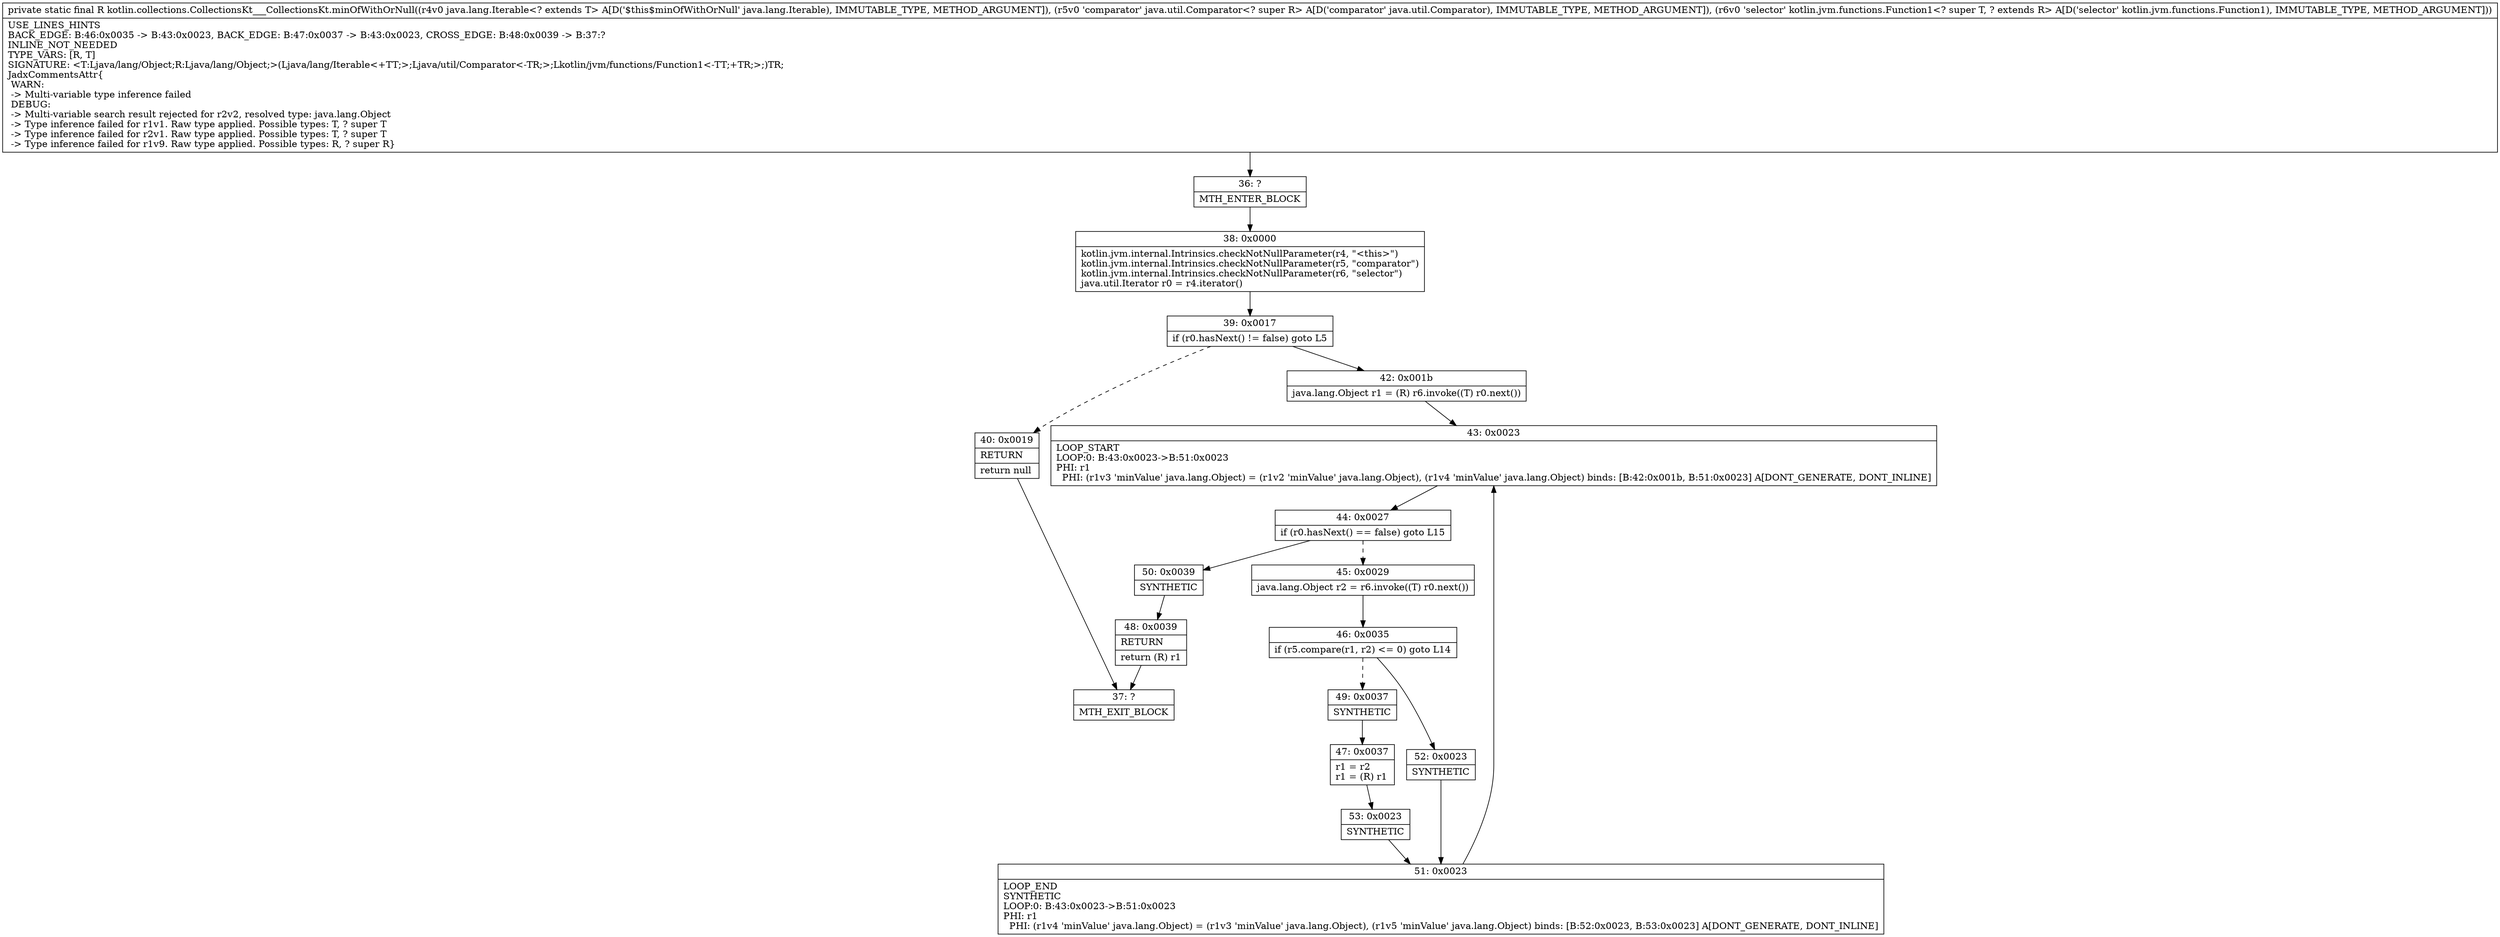 digraph "CFG forkotlin.collections.CollectionsKt___CollectionsKt.minOfWithOrNull(Ljava\/lang\/Iterable;Ljava\/util\/Comparator;Lkotlin\/jvm\/functions\/Function1;)Ljava\/lang\/Object;" {
Node_36 [shape=record,label="{36\:\ ?|MTH_ENTER_BLOCK\l}"];
Node_38 [shape=record,label="{38\:\ 0x0000|kotlin.jvm.internal.Intrinsics.checkNotNullParameter(r4, \"\<this\>\")\lkotlin.jvm.internal.Intrinsics.checkNotNullParameter(r5, \"comparator\")\lkotlin.jvm.internal.Intrinsics.checkNotNullParameter(r6, \"selector\")\ljava.util.Iterator r0 = r4.iterator()\l}"];
Node_39 [shape=record,label="{39\:\ 0x0017|if (r0.hasNext() != false) goto L5\l}"];
Node_40 [shape=record,label="{40\:\ 0x0019|RETURN\l|return null\l}"];
Node_37 [shape=record,label="{37\:\ ?|MTH_EXIT_BLOCK\l}"];
Node_42 [shape=record,label="{42\:\ 0x001b|java.lang.Object r1 = (R) r6.invoke((T) r0.next())\l}"];
Node_43 [shape=record,label="{43\:\ 0x0023|LOOP_START\lLOOP:0: B:43:0x0023\-\>B:51:0x0023\lPHI: r1 \l  PHI: (r1v3 'minValue' java.lang.Object) = (r1v2 'minValue' java.lang.Object), (r1v4 'minValue' java.lang.Object) binds: [B:42:0x001b, B:51:0x0023] A[DONT_GENERATE, DONT_INLINE]\l}"];
Node_44 [shape=record,label="{44\:\ 0x0027|if (r0.hasNext() == false) goto L15\l}"];
Node_45 [shape=record,label="{45\:\ 0x0029|java.lang.Object r2 = r6.invoke((T) r0.next())\l}"];
Node_46 [shape=record,label="{46\:\ 0x0035|if (r5.compare(r1, r2) \<= 0) goto L14\l}"];
Node_49 [shape=record,label="{49\:\ 0x0037|SYNTHETIC\l}"];
Node_47 [shape=record,label="{47\:\ 0x0037|r1 = r2\lr1 = (R) r1\l}"];
Node_53 [shape=record,label="{53\:\ 0x0023|SYNTHETIC\l}"];
Node_51 [shape=record,label="{51\:\ 0x0023|LOOP_END\lSYNTHETIC\lLOOP:0: B:43:0x0023\-\>B:51:0x0023\lPHI: r1 \l  PHI: (r1v4 'minValue' java.lang.Object) = (r1v3 'minValue' java.lang.Object), (r1v5 'minValue' java.lang.Object) binds: [B:52:0x0023, B:53:0x0023] A[DONT_GENERATE, DONT_INLINE]\l}"];
Node_52 [shape=record,label="{52\:\ 0x0023|SYNTHETIC\l}"];
Node_50 [shape=record,label="{50\:\ 0x0039|SYNTHETIC\l}"];
Node_48 [shape=record,label="{48\:\ 0x0039|RETURN\l|return (R) r1\l}"];
MethodNode[shape=record,label="{private static final R kotlin.collections.CollectionsKt___CollectionsKt.minOfWithOrNull((r4v0 java.lang.Iterable\<? extends T\> A[D('$this$minOfWithOrNull' java.lang.Iterable), IMMUTABLE_TYPE, METHOD_ARGUMENT]), (r5v0 'comparator' java.util.Comparator\<? super R\> A[D('comparator' java.util.Comparator), IMMUTABLE_TYPE, METHOD_ARGUMENT]), (r6v0 'selector' kotlin.jvm.functions.Function1\<? super T, ? extends R\> A[D('selector' kotlin.jvm.functions.Function1), IMMUTABLE_TYPE, METHOD_ARGUMENT]))  | USE_LINES_HINTS\lBACK_EDGE: B:46:0x0035 \-\> B:43:0x0023, BACK_EDGE: B:47:0x0037 \-\> B:43:0x0023, CROSS_EDGE: B:48:0x0039 \-\> B:37:?\lINLINE_NOT_NEEDED\lTYPE_VARS: [R, T]\lSIGNATURE: \<T:Ljava\/lang\/Object;R:Ljava\/lang\/Object;\>(Ljava\/lang\/Iterable\<+TT;\>;Ljava\/util\/Comparator\<\-TR;\>;Lkotlin\/jvm\/functions\/Function1\<\-TT;+TR;\>;)TR;\lJadxCommentsAttr\{\l WARN: \l \-\> Multi\-variable type inference failed\l DEBUG: \l \-\> Multi\-variable search result rejected for r2v2, resolved type: java.lang.Object\l \-\> Type inference failed for r1v1. Raw type applied. Possible types: T, ? super T\l \-\> Type inference failed for r2v1. Raw type applied. Possible types: T, ? super T\l \-\> Type inference failed for r1v9. Raw type applied. Possible types: R, ? super R\}\l}"];
MethodNode -> Node_36;Node_36 -> Node_38;
Node_38 -> Node_39;
Node_39 -> Node_40[style=dashed];
Node_39 -> Node_42;
Node_40 -> Node_37;
Node_42 -> Node_43;
Node_43 -> Node_44;
Node_44 -> Node_45[style=dashed];
Node_44 -> Node_50;
Node_45 -> Node_46;
Node_46 -> Node_49[style=dashed];
Node_46 -> Node_52;
Node_49 -> Node_47;
Node_47 -> Node_53;
Node_53 -> Node_51;
Node_51 -> Node_43;
Node_52 -> Node_51;
Node_50 -> Node_48;
Node_48 -> Node_37;
}

